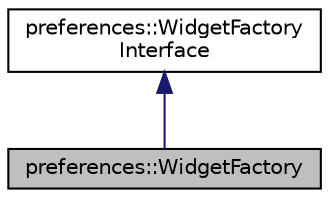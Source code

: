 digraph "preferences::WidgetFactory"
{
 // LATEX_PDF_SIZE
  edge [fontname="Helvetica",fontsize="10",labelfontname="Helvetica",labelfontsize="10"];
  node [fontname="Helvetica",fontsize="10",shape=record];
  Node1 [label="preferences::WidgetFactory",height=0.2,width=0.4,color="black", fillcolor="grey75", style="filled", fontcolor="black",tooltip=" "];
  Node2 -> Node1 [dir="back",color="midnightblue",fontsize="10",style="solid",fontname="Helvetica"];
  Node2 [label="preferences::WidgetFactory\lInterface",height=0.2,width=0.4,color="black", fillcolor="white", style="filled",URL="$classpreferences_1_1_widget_factory_interface.html",tooltip=" "];
}
